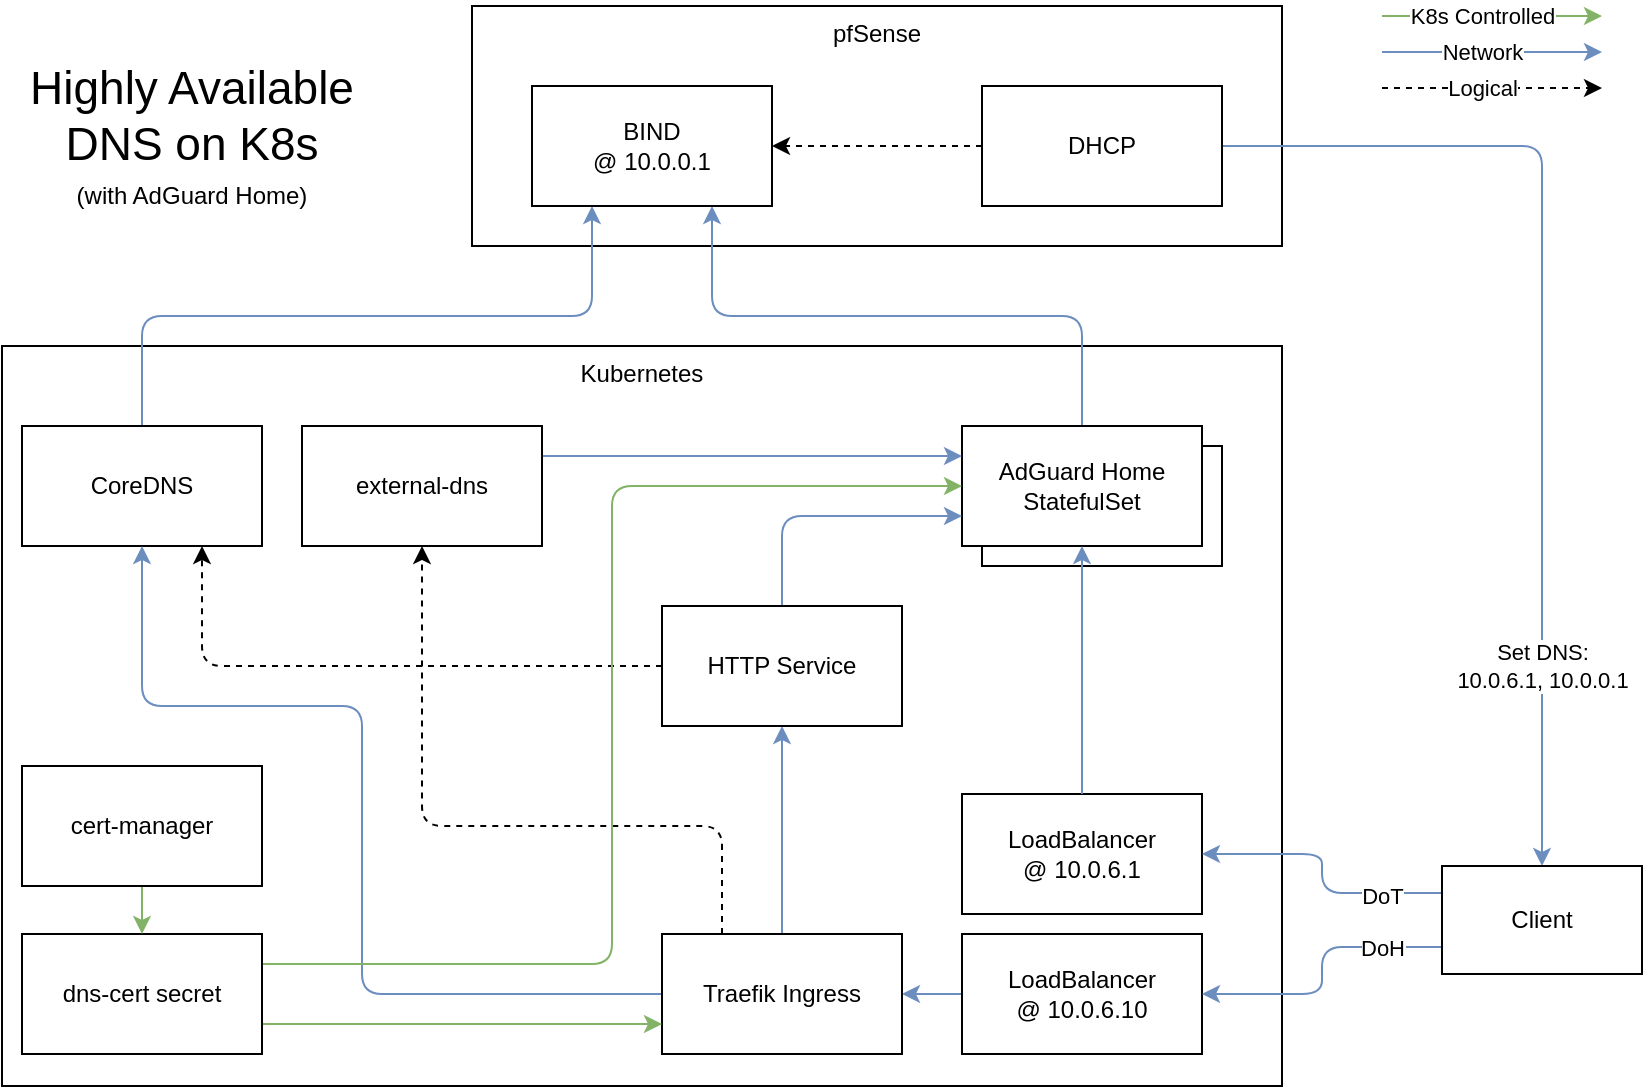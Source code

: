 <mxfile version="22.0.4" type="device">
  <diagram name="Page-1" id="y2TCeAq4V57O8H6PgP3X">
    <mxGraphModel dx="1200" dy="1072" grid="1" gridSize="10" guides="1" tooltips="1" connect="1" arrows="1" fold="1" page="1" pageScale="1" pageWidth="850" pageHeight="1100" math="0" shadow="0">
      <root>
        <mxCell id="0" />
        <mxCell id="1" parent="0" />
        <mxCell id="J9HWc-WsgfUzrN7wYgXZ-5" value="Kubernetes" style="rounded=0;whiteSpace=wrap;html=1;verticalAlign=top;" vertex="1" parent="1">
          <mxGeometry x="20" y="190" width="640" height="370" as="geometry" />
        </mxCell>
        <mxCell id="J9HWc-WsgfUzrN7wYgXZ-30" value="pfSense" style="rounded=0;whiteSpace=wrap;html=1;verticalAlign=top;" vertex="1" parent="1">
          <mxGeometry x="255" y="20" width="405" height="120" as="geometry" />
        </mxCell>
        <mxCell id="J9HWc-WsgfUzrN7wYgXZ-8" value="AdGuard Home" style="rounded=0;whiteSpace=wrap;html=1;" vertex="1" parent="1">
          <mxGeometry x="510" y="240" width="120" height="60" as="geometry" />
        </mxCell>
        <mxCell id="J9HWc-WsgfUzrN7wYgXZ-4" style="edgeStyle=orthogonalEdgeStyle;rounded=1;orthogonalLoop=1;jettySize=auto;html=1;exitX=0.5;exitY=0;exitDx=0;exitDy=0;entryX=0.25;entryY=1;entryDx=0;entryDy=0;fillColor=#dae8fc;strokeColor=#6c8ebf;" edge="1" parent="1" source="J9HWc-WsgfUzrN7wYgXZ-1" target="J9HWc-WsgfUzrN7wYgXZ-3">
          <mxGeometry relative="1" as="geometry" />
        </mxCell>
        <mxCell id="J9HWc-WsgfUzrN7wYgXZ-1" value="&lt;div&gt;CoreDNS&lt;/div&gt;" style="rounded=0;whiteSpace=wrap;html=1;" vertex="1" parent="1">
          <mxGeometry x="30" y="230" width="120" height="60" as="geometry" />
        </mxCell>
        <mxCell id="J9HWc-WsgfUzrN7wYgXZ-7" style="edgeStyle=orthogonalEdgeStyle;rounded=1;orthogonalLoop=1;jettySize=auto;html=1;exitX=0.5;exitY=0;exitDx=0;exitDy=0;entryX=0.75;entryY=1;entryDx=0;entryDy=0;fillColor=#dae8fc;strokeColor=#6c8ebf;" edge="1" parent="1" source="J9HWc-WsgfUzrN7wYgXZ-2" target="J9HWc-WsgfUzrN7wYgXZ-3">
          <mxGeometry relative="1" as="geometry" />
        </mxCell>
        <mxCell id="J9HWc-WsgfUzrN7wYgXZ-2" value="AdGuard Home StatefulSet" style="rounded=0;whiteSpace=wrap;html=1;" vertex="1" parent="1">
          <mxGeometry x="500" y="230" width="120" height="60" as="geometry" />
        </mxCell>
        <mxCell id="J9HWc-WsgfUzrN7wYgXZ-3" value="&lt;div&gt;BIND&lt;/div&gt;&lt;div&gt;@ 10.0.0.1&lt;/div&gt;" style="rounded=0;whiteSpace=wrap;html=1;" vertex="1" parent="1">
          <mxGeometry x="285" y="60" width="120" height="60" as="geometry" />
        </mxCell>
        <mxCell id="J9HWc-WsgfUzrN7wYgXZ-9" value="&lt;div&gt;LoadBalancer&lt;/div&gt;&lt;div&gt;@  10.0.6.1&lt;/div&gt;" style="rounded=0;whiteSpace=wrap;html=1;" vertex="1" parent="1">
          <mxGeometry x="500" y="414" width="120" height="60" as="geometry" />
        </mxCell>
        <mxCell id="J9HWc-WsgfUzrN7wYgXZ-14" style="edgeStyle=orthogonalEdgeStyle;rounded=0;orthogonalLoop=1;jettySize=auto;html=1;exitX=0;exitY=0.5;exitDx=0;exitDy=0;entryX=1;entryY=0.5;entryDx=0;entryDy=0;fillColor=#dae8fc;strokeColor=#6c8ebf;" edge="1" parent="1" source="J9HWc-WsgfUzrN7wYgXZ-11" target="J9HWc-WsgfUzrN7wYgXZ-12">
          <mxGeometry relative="1" as="geometry" />
        </mxCell>
        <mxCell id="J9HWc-WsgfUzrN7wYgXZ-11" value="&lt;div&gt;LoadBalancer&lt;br&gt;@ 10.0.6.10&lt;br&gt;&lt;/div&gt;" style="rounded=0;whiteSpace=wrap;html=1;" vertex="1" parent="1">
          <mxGeometry x="500" y="484" width="120" height="60" as="geometry" />
        </mxCell>
        <mxCell id="J9HWc-WsgfUzrN7wYgXZ-51" style="edgeStyle=orthogonalEdgeStyle;rounded=0;orthogonalLoop=1;jettySize=auto;html=1;exitX=0.5;exitY=0;exitDx=0;exitDy=0;entryX=0.5;entryY=1;entryDx=0;entryDy=0;fillColor=#dae8fc;strokeColor=#6c8ebf;" edge="1" parent="1" source="J9HWc-WsgfUzrN7wYgXZ-12" target="J9HWc-WsgfUzrN7wYgXZ-31">
          <mxGeometry relative="1" as="geometry" />
        </mxCell>
        <mxCell id="J9HWc-WsgfUzrN7wYgXZ-53" style="rounded=1;orthogonalLoop=1;jettySize=auto;html=1;exitX=0.25;exitY=0;exitDx=0;exitDy=0;entryX=0.5;entryY=1;entryDx=0;entryDy=0;dashed=1;edgeStyle=orthogonalEdgeStyle;" edge="1" parent="1" source="J9HWc-WsgfUzrN7wYgXZ-12" target="J9HWc-WsgfUzrN7wYgXZ-15">
          <mxGeometry relative="1" as="geometry">
            <Array as="points">
              <mxPoint x="380" y="430" />
              <mxPoint x="230" y="430" />
            </Array>
          </mxGeometry>
        </mxCell>
        <mxCell id="J9HWc-WsgfUzrN7wYgXZ-54" style="rounded=1;orthogonalLoop=1;jettySize=auto;html=1;exitX=0;exitY=0.5;exitDx=0;exitDy=0;entryX=0.5;entryY=1;entryDx=0;entryDy=0;edgeStyle=orthogonalEdgeStyle;fillColor=#dae8fc;strokeColor=#6c8ebf;" edge="1" parent="1" source="J9HWc-WsgfUzrN7wYgXZ-12" target="J9HWc-WsgfUzrN7wYgXZ-1">
          <mxGeometry relative="1" as="geometry">
            <Array as="points">
              <mxPoint x="200" y="514" />
              <mxPoint x="200" y="370" />
              <mxPoint x="90" y="370" />
            </Array>
          </mxGeometry>
        </mxCell>
        <mxCell id="J9HWc-WsgfUzrN7wYgXZ-12" value="Traefik Ingress" style="rounded=0;whiteSpace=wrap;html=1;" vertex="1" parent="1">
          <mxGeometry x="350" y="484" width="120" height="60" as="geometry" />
        </mxCell>
        <mxCell id="J9HWc-WsgfUzrN7wYgXZ-16" style="edgeStyle=orthogonalEdgeStyle;rounded=0;orthogonalLoop=1;jettySize=auto;html=1;exitX=1;exitY=0.25;exitDx=0;exitDy=0;entryX=0;entryY=0.25;entryDx=0;entryDy=0;fillColor=#dae8fc;strokeColor=#6c8ebf;" edge="1" parent="1" source="J9HWc-WsgfUzrN7wYgXZ-15" target="J9HWc-WsgfUzrN7wYgXZ-2">
          <mxGeometry relative="1" as="geometry" />
        </mxCell>
        <mxCell id="J9HWc-WsgfUzrN7wYgXZ-15" value="external-dns" style="rounded=0;whiteSpace=wrap;html=1;" vertex="1" parent="1">
          <mxGeometry x="170" y="230" width="120" height="60" as="geometry" />
        </mxCell>
        <mxCell id="J9HWc-WsgfUzrN7wYgXZ-26" style="edgeStyle=orthogonalEdgeStyle;orthogonalLoop=1;jettySize=auto;html=1;exitX=1;exitY=0.5;exitDx=0;exitDy=0;entryX=0.5;entryY=0;entryDx=0;entryDy=0;fillColor=#dae8fc;strokeColor=#6c8ebf;rounded=1;" edge="1" parent="1" source="J9HWc-WsgfUzrN7wYgXZ-25" target="J9HWc-WsgfUzrN7wYgXZ-27">
          <mxGeometry relative="1" as="geometry">
            <mxPoint x="910" y="340" as="targetPoint" />
          </mxGeometry>
        </mxCell>
        <mxCell id="J9HWc-WsgfUzrN7wYgXZ-35" value="&lt;div&gt;Set DNS:&lt;/div&gt;&lt;div&gt;10.0.6.1, 10.0.0.1&lt;/div&gt;" style="edgeLabel;html=1;align=center;verticalAlign=middle;resizable=0;points=[];" vertex="1" connectable="0" parent="J9HWc-WsgfUzrN7wYgXZ-26">
          <mxGeometry x="0.104" y="-74" relative="1" as="geometry">
            <mxPoint x="74" y="133" as="offset" />
          </mxGeometry>
        </mxCell>
        <mxCell id="J9HWc-WsgfUzrN7wYgXZ-34" style="edgeStyle=orthogonalEdgeStyle;rounded=0;orthogonalLoop=1;jettySize=auto;html=1;exitX=0;exitY=0.5;exitDx=0;exitDy=0;entryX=1;entryY=0.5;entryDx=0;entryDy=0;dashed=1;" edge="1" parent="1" source="J9HWc-WsgfUzrN7wYgXZ-25" target="J9HWc-WsgfUzrN7wYgXZ-3">
          <mxGeometry relative="1" as="geometry" />
        </mxCell>
        <mxCell id="J9HWc-WsgfUzrN7wYgXZ-25" value="DHCP" style="rounded=0;whiteSpace=wrap;html=1;" vertex="1" parent="1">
          <mxGeometry x="510" y="60" width="120" height="60" as="geometry" />
        </mxCell>
        <mxCell id="J9HWc-WsgfUzrN7wYgXZ-57" style="edgeStyle=orthogonalEdgeStyle;rounded=1;orthogonalLoop=1;jettySize=auto;html=1;exitX=0;exitY=0.75;exitDx=0;exitDy=0;entryX=1;entryY=0.5;entryDx=0;entryDy=0;fillColor=#dae8fc;strokeColor=#6c8ebf;" edge="1" parent="1" source="J9HWc-WsgfUzrN7wYgXZ-27" target="J9HWc-WsgfUzrN7wYgXZ-11">
          <mxGeometry relative="1" as="geometry" />
        </mxCell>
        <mxCell id="J9HWc-WsgfUzrN7wYgXZ-60" value="DoH" style="edgeLabel;html=1;align=center;verticalAlign=middle;resizable=0;points=[];" vertex="1" connectable="0" parent="J9HWc-WsgfUzrN7wYgXZ-57">
          <mxGeometry x="-0.429" relative="1" as="geometry">
            <mxPoint x="11" as="offset" />
          </mxGeometry>
        </mxCell>
        <mxCell id="J9HWc-WsgfUzrN7wYgXZ-58" style="edgeStyle=orthogonalEdgeStyle;rounded=1;orthogonalLoop=1;jettySize=auto;html=1;exitX=0;exitY=0.25;exitDx=0;exitDy=0;entryX=1;entryY=0.5;entryDx=0;entryDy=0;fillColor=#dae8fc;strokeColor=#6c8ebf;" edge="1" parent="1" source="J9HWc-WsgfUzrN7wYgXZ-27" target="J9HWc-WsgfUzrN7wYgXZ-9">
          <mxGeometry relative="1" as="geometry" />
        </mxCell>
        <mxCell id="J9HWc-WsgfUzrN7wYgXZ-59" value="DoT" style="edgeLabel;html=1;align=center;verticalAlign=middle;resizable=0;points=[];" vertex="1" connectable="0" parent="J9HWc-WsgfUzrN7wYgXZ-58">
          <mxGeometry x="-0.426" y="1" relative="1" as="geometry">
            <mxPoint x="10" as="offset" />
          </mxGeometry>
        </mxCell>
        <mxCell id="J9HWc-WsgfUzrN7wYgXZ-27" value="Client" style="rounded=0;whiteSpace=wrap;html=1;" vertex="1" parent="1">
          <mxGeometry x="740" y="450" width="100" height="54" as="geometry" />
        </mxCell>
        <mxCell id="J9HWc-WsgfUzrN7wYgXZ-47" style="rounded=1;orthogonalLoop=1;jettySize=auto;html=1;exitX=0;exitY=0.5;exitDx=0;exitDy=0;entryX=0.75;entryY=1;entryDx=0;entryDy=0;dashed=1;edgeStyle=orthogonalEdgeStyle;" edge="1" parent="1" source="J9HWc-WsgfUzrN7wYgXZ-31" target="J9HWc-WsgfUzrN7wYgXZ-1">
          <mxGeometry relative="1" as="geometry" />
        </mxCell>
        <mxCell id="J9HWc-WsgfUzrN7wYgXZ-50" style="edgeStyle=orthogonalEdgeStyle;rounded=1;orthogonalLoop=1;jettySize=auto;html=1;exitX=0.5;exitY=0;exitDx=0;exitDy=0;entryX=0;entryY=0.75;entryDx=0;entryDy=0;fillColor=#dae8fc;strokeColor=#6c8ebf;" edge="1" parent="1" source="J9HWc-WsgfUzrN7wYgXZ-31" target="J9HWc-WsgfUzrN7wYgXZ-2">
          <mxGeometry relative="1" as="geometry" />
        </mxCell>
        <mxCell id="J9HWc-WsgfUzrN7wYgXZ-31" value="HTTP Service" style="rounded=0;whiteSpace=wrap;html=1;" vertex="1" parent="1">
          <mxGeometry x="350" y="320" width="120" height="60" as="geometry" />
        </mxCell>
        <mxCell id="J9HWc-WsgfUzrN7wYgXZ-42" style="edgeStyle=orthogonalEdgeStyle;rounded=0;orthogonalLoop=1;jettySize=auto;html=1;exitX=0.5;exitY=0;exitDx=0;exitDy=0;fillColor=#dae8fc;strokeColor=#6c8ebf;" edge="1" parent="1" source="J9HWc-WsgfUzrN7wYgXZ-9" target="J9HWc-WsgfUzrN7wYgXZ-2">
          <mxGeometry relative="1" as="geometry">
            <mxPoint x="560" y="330" as="sourcePoint" />
          </mxGeometry>
        </mxCell>
        <mxCell id="J9HWc-WsgfUzrN7wYgXZ-38" style="edgeStyle=orthogonalEdgeStyle;rounded=0;orthogonalLoop=1;jettySize=auto;html=1;exitX=1;exitY=0.75;exitDx=0;exitDy=0;entryX=0;entryY=0.75;entryDx=0;entryDy=0;fillColor=#d5e8d4;strokeColor=#82b366;" edge="1" parent="1" source="J9HWc-WsgfUzrN7wYgXZ-37" target="J9HWc-WsgfUzrN7wYgXZ-12">
          <mxGeometry relative="1" as="geometry" />
        </mxCell>
        <mxCell id="J9HWc-WsgfUzrN7wYgXZ-39" style="edgeStyle=orthogonalEdgeStyle;rounded=1;orthogonalLoop=1;jettySize=auto;html=1;exitX=1;exitY=0.25;exitDx=0;exitDy=0;entryX=0;entryY=0.5;entryDx=0;entryDy=0;fillColor=#d5e8d4;strokeColor=#82b366;" edge="1" parent="1" source="J9HWc-WsgfUzrN7wYgXZ-37" target="J9HWc-WsgfUzrN7wYgXZ-2">
          <mxGeometry relative="1" as="geometry" />
        </mxCell>
        <mxCell id="J9HWc-WsgfUzrN7wYgXZ-37" value="dns-cert secret" style="rounded=0;whiteSpace=wrap;html=1;" vertex="1" parent="1">
          <mxGeometry x="30" y="484" width="120" height="60" as="geometry" />
        </mxCell>
        <mxCell id="J9HWc-WsgfUzrN7wYgXZ-44" style="edgeStyle=orthogonalEdgeStyle;rounded=0;orthogonalLoop=1;jettySize=auto;html=1;exitX=0.5;exitY=1;exitDx=0;exitDy=0;entryX=0.5;entryY=0;entryDx=0;entryDy=0;fillColor=#d5e8d4;strokeColor=#82b366;" edge="1" parent="1" source="J9HWc-WsgfUzrN7wYgXZ-43" target="J9HWc-WsgfUzrN7wYgXZ-37">
          <mxGeometry relative="1" as="geometry" />
        </mxCell>
        <mxCell id="J9HWc-WsgfUzrN7wYgXZ-43" value="cert-manager" style="rounded=0;whiteSpace=wrap;html=1;" vertex="1" parent="1">
          <mxGeometry x="30" y="400" width="120" height="60" as="geometry" />
        </mxCell>
        <mxCell id="J9HWc-WsgfUzrN7wYgXZ-61" style="edgeStyle=orthogonalEdgeStyle;rounded=0;orthogonalLoop=1;jettySize=auto;html=1;entryX=0;entryY=0.75;entryDx=0;entryDy=0;fillColor=#d5e8d4;strokeColor=#82b366;" edge="1" parent="1">
          <mxGeometry relative="1" as="geometry">
            <mxPoint x="710" y="25" as="sourcePoint" />
            <mxPoint x="820" y="25" as="targetPoint" />
          </mxGeometry>
        </mxCell>
        <mxCell id="J9HWc-WsgfUzrN7wYgXZ-62" value="K8s Controlled" style="edgeLabel;html=1;align=center;verticalAlign=middle;resizable=0;points=[];" vertex="1" connectable="0" parent="J9HWc-WsgfUzrN7wYgXZ-61">
          <mxGeometry x="-0.291" y="-5" relative="1" as="geometry">
            <mxPoint x="11" y="-5" as="offset" />
          </mxGeometry>
        </mxCell>
        <mxCell id="J9HWc-WsgfUzrN7wYgXZ-63" style="edgeStyle=orthogonalEdgeStyle;rounded=0;orthogonalLoop=1;jettySize=auto;html=1;entryX=0;entryY=0.75;entryDx=0;entryDy=0;fillColor=#dae8fc;strokeColor=#6c8ebf;" edge="1" parent="1">
          <mxGeometry relative="1" as="geometry">
            <mxPoint x="710" y="43" as="sourcePoint" />
            <mxPoint x="820" y="43" as="targetPoint" />
          </mxGeometry>
        </mxCell>
        <mxCell id="J9HWc-WsgfUzrN7wYgXZ-64" value="Network" style="edgeLabel;html=1;align=center;verticalAlign=middle;resizable=0;points=[];" vertex="1" connectable="0" parent="J9HWc-WsgfUzrN7wYgXZ-63">
          <mxGeometry x="-0.291" y="-5" relative="1" as="geometry">
            <mxPoint x="11" y="-5" as="offset" />
          </mxGeometry>
        </mxCell>
        <mxCell id="J9HWc-WsgfUzrN7wYgXZ-65" style="edgeStyle=orthogonalEdgeStyle;rounded=0;orthogonalLoop=1;jettySize=auto;html=1;entryX=0;entryY=0.75;entryDx=0;entryDy=0;dashed=1;" edge="1" parent="1">
          <mxGeometry relative="1" as="geometry">
            <mxPoint x="710" y="61" as="sourcePoint" />
            <mxPoint x="820" y="61" as="targetPoint" />
          </mxGeometry>
        </mxCell>
        <mxCell id="J9HWc-WsgfUzrN7wYgXZ-66" value="Logical" style="edgeLabel;html=1;align=center;verticalAlign=middle;resizable=0;points=[];" vertex="1" connectable="0" parent="J9HWc-WsgfUzrN7wYgXZ-65">
          <mxGeometry x="-0.291" y="-5" relative="1" as="geometry">
            <mxPoint x="11" y="-5" as="offset" />
          </mxGeometry>
        </mxCell>
        <mxCell id="J9HWc-WsgfUzrN7wYgXZ-67" value="Highly Available DNS on K8s" style="text;html=1;strokeColor=none;fillColor=none;align=center;verticalAlign=middle;whiteSpace=wrap;rounded=0;fontSize=23;" vertex="1" parent="1">
          <mxGeometry x="20" y="20" width="190" height="110" as="geometry" />
        </mxCell>
        <mxCell id="J9HWc-WsgfUzrN7wYgXZ-68" value="(with AdGuard Home)" style="text;html=1;strokeColor=none;fillColor=none;align=center;verticalAlign=middle;whiteSpace=wrap;rounded=0;" vertex="1" parent="1">
          <mxGeometry x="20" y="100" width="190" height="30" as="geometry" />
        </mxCell>
      </root>
    </mxGraphModel>
  </diagram>
</mxfile>
